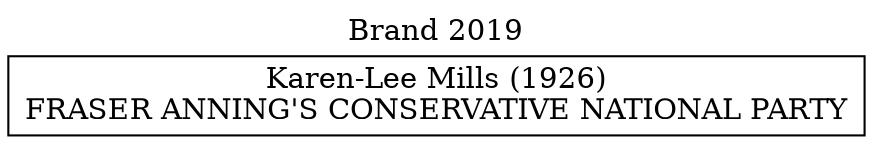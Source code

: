 // House preference flow
digraph "Karen-Lee Mills (1926)_Brand_2019" {
	graph [label="Brand 2019" labelloc=t mclimit=10]
	node [shape=box]
	"Karen-Lee Mills (1926)" [label="Karen-Lee Mills (1926)
FRASER ANNING'S CONSERVATIVE NATIONAL PARTY"]
}
